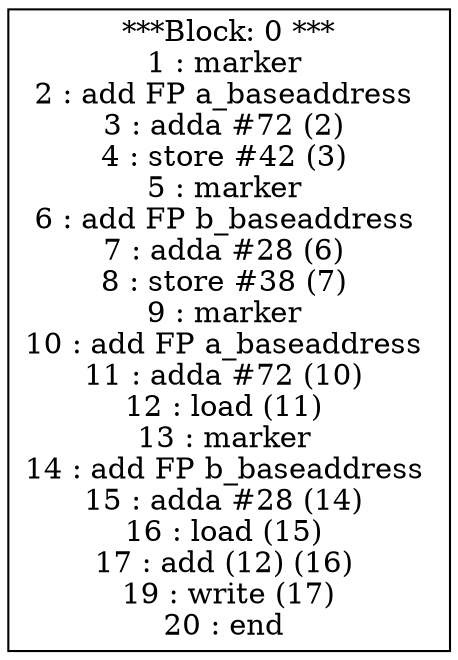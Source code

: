 digraph structs {
0 [shape=record,label="***Block: 0 ***\n1 : marker \n2 : add FP a_baseaddress \n3 : adda #72 (2) \n4 : store #42 (3) \n5 : marker \n6 : add FP b_baseaddress \n7 : adda #28 (6) \n8 : store #38 (7) \n9 : marker \n10 : add FP a_baseaddress \n11 : adda #72 (10) \n12 : load (11) \n13 : marker \n14 : add FP b_baseaddress \n15 : adda #28 (14) \n16 : load (15) \n17 : add (12) (16) \n19 : write (17)\n20 : end \n"]

}

